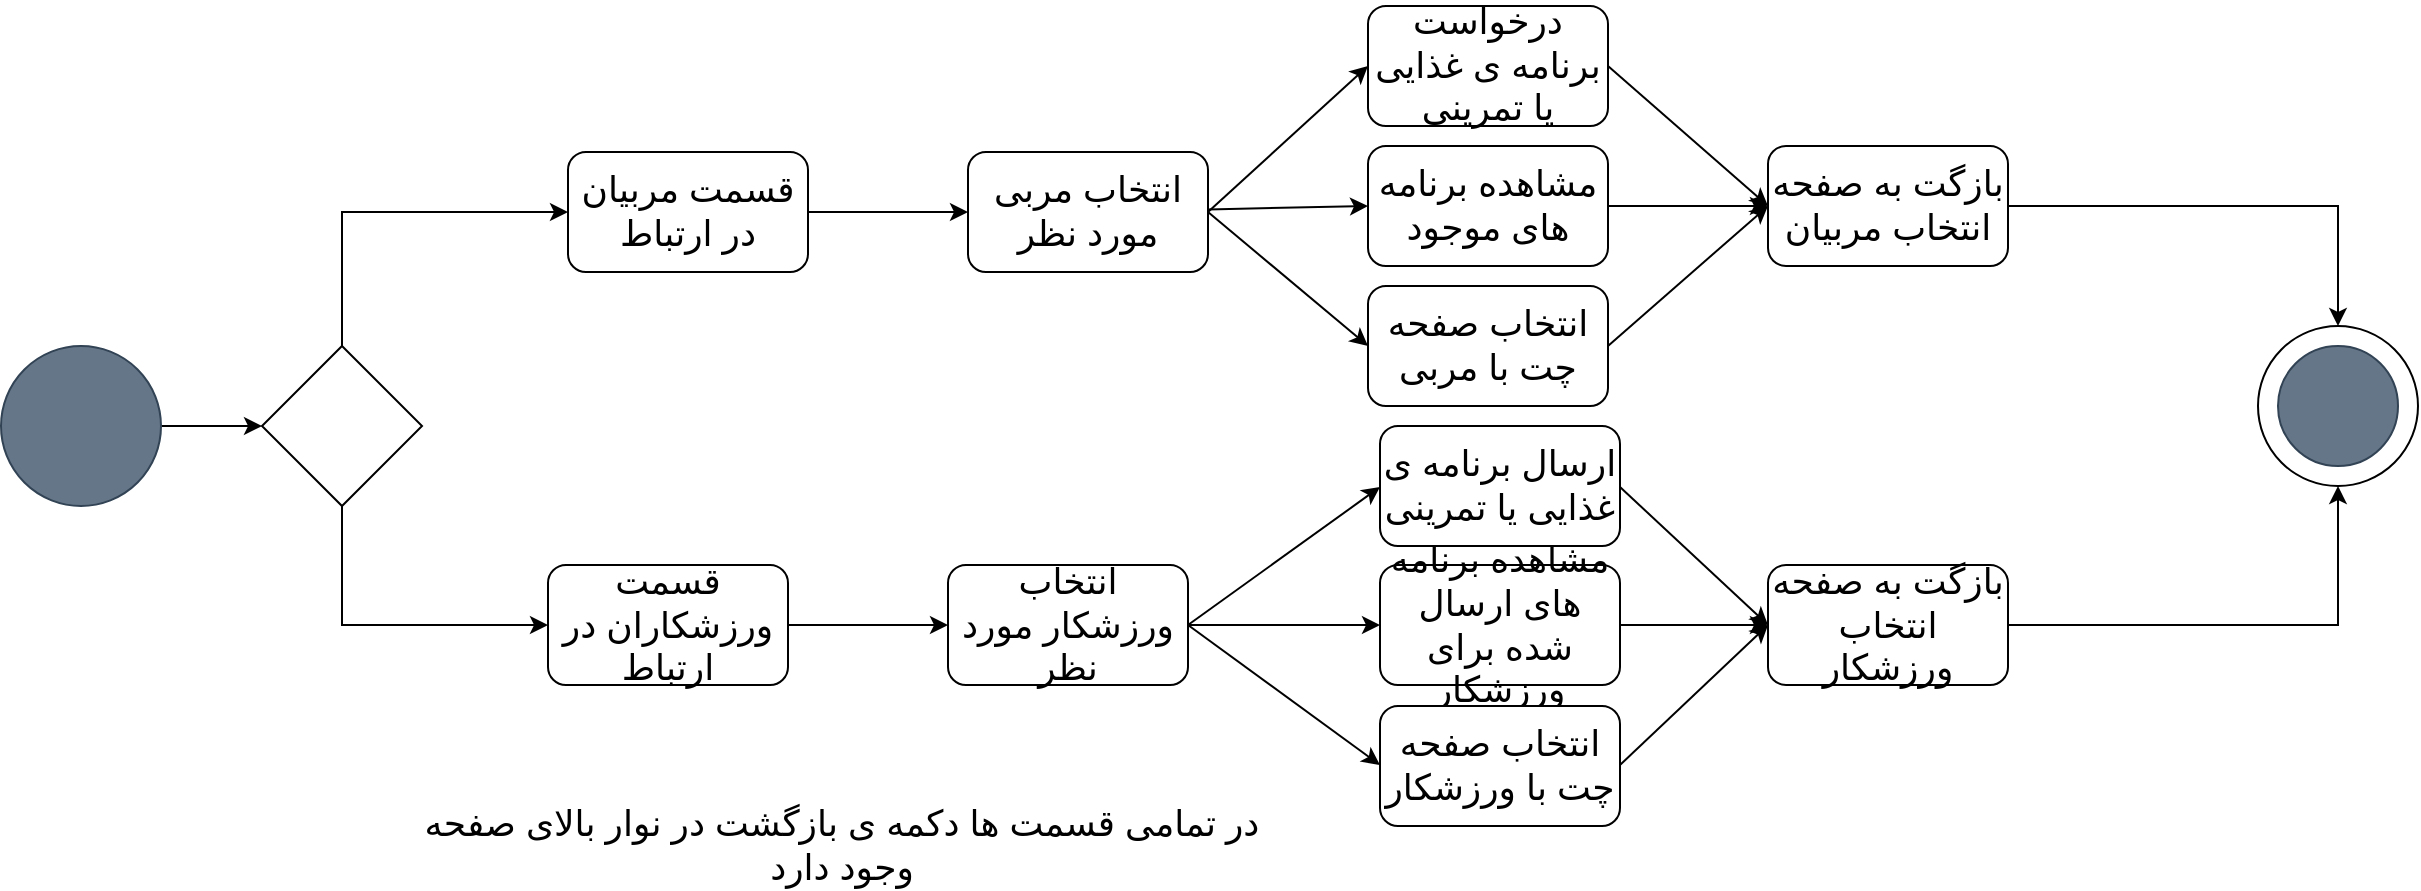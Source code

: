 <mxfile version="12.2.3" type="github" pages="1">
  <diagram id="MDsHlCeejwf5DUwr1m0u" name="Page-1">
    <mxGraphModel dx="2557" dy="-292" grid="1" gridSize="10" guides="1" tooltips="1" connect="1" arrows="1" fold="1" page="1" pageScale="1" pageWidth="850" pageHeight="1100" math="0" shadow="0">
      <root>
        <mxCell id="0"/>
        <mxCell id="1" parent="0"/>
        <mxCell id="NJT6fK0iVDnFJrr9anFl-1" value="&lt;font style=&quot;font-size: 18px&quot;&gt;قسمت مربیان در ارتباط&lt;/font&gt;" style="rounded=1;whiteSpace=wrap;html=1;" vertex="1" parent="1">
          <mxGeometry x="-295" y="1533" width="120" height="60" as="geometry"/>
        </mxCell>
        <mxCell id="NJT6fK0iVDnFJrr9anFl-2" value="&lt;font style=&quot;font-size: 18px&quot;&gt;انتخاب مربی مورد نظر&lt;/font&gt;" style="rounded=1;whiteSpace=wrap;html=1;" vertex="1" parent="1">
          <mxGeometry x="-95" y="1533" width="120" height="60" as="geometry"/>
        </mxCell>
        <mxCell id="NJT6fK0iVDnFJrr9anFl-3" value="&lt;font style=&quot;font-size: 18px&quot;&gt;درخواست برنامه ی غذایی یا تمرینی&lt;/font&gt;" style="rounded=1;whiteSpace=wrap;html=1;" vertex="1" parent="1">
          <mxGeometry x="105" y="1460" width="120" height="60" as="geometry"/>
        </mxCell>
        <mxCell id="NJT6fK0iVDnFJrr9anFl-4" value="&lt;font style=&quot;font-size: 18px&quot;&gt;مشاهده برنامه های موجود&lt;/font&gt;" style="rounded=1;whiteSpace=wrap;html=1;" vertex="1" parent="1">
          <mxGeometry x="105" y="1530" width="120" height="60" as="geometry"/>
        </mxCell>
        <mxCell id="NJT6fK0iVDnFJrr9anFl-5" value="&lt;font style=&quot;font-size: 18px&quot;&gt;انتخاب صفحه چت با مربی&lt;/font&gt;" style="rounded=1;whiteSpace=wrap;html=1;" vertex="1" parent="1">
          <mxGeometry x="105" y="1600" width="120" height="60" as="geometry"/>
        </mxCell>
        <mxCell id="NJT6fK0iVDnFJrr9anFl-6" value="" style="endArrow=classic;html=1;exitX=1;exitY=0.5;exitDx=0;exitDy=0;entryX=0;entryY=0.5;entryDx=0;entryDy=0;" edge="1" parent="1" source="NJT6fK0iVDnFJrr9anFl-2" target="NJT6fK0iVDnFJrr9anFl-3">
          <mxGeometry width="50" height="50" relative="1" as="geometry">
            <mxPoint x="45" y="1580" as="sourcePoint"/>
            <mxPoint x="95" y="1530" as="targetPoint"/>
          </mxGeometry>
        </mxCell>
        <mxCell id="NJT6fK0iVDnFJrr9anFl-7" value="" style="endArrow=classic;html=1;entryX=0;entryY=0.5;entryDx=0;entryDy=0;" edge="1" parent="1" source="NJT6fK0iVDnFJrr9anFl-2" target="NJT6fK0iVDnFJrr9anFl-4">
          <mxGeometry width="50" height="50" relative="1" as="geometry">
            <mxPoint x="25" y="1613" as="sourcePoint"/>
            <mxPoint x="95.711" y="1563" as="targetPoint"/>
          </mxGeometry>
        </mxCell>
        <mxCell id="NJT6fK0iVDnFJrr9anFl-8" value="" style="endArrow=classic;html=1;exitX=1;exitY=0.5;exitDx=0;exitDy=0;entryX=0;entryY=0.5;entryDx=0;entryDy=0;" edge="1" parent="1" source="NJT6fK0iVDnFJrr9anFl-2" target="NJT6fK0iVDnFJrr9anFl-5">
          <mxGeometry width="50" height="50" relative="1" as="geometry">
            <mxPoint x="35" y="1630" as="sourcePoint"/>
            <mxPoint x="85" y="1580" as="targetPoint"/>
          </mxGeometry>
        </mxCell>
        <mxCell id="NJT6fK0iVDnFJrr9anFl-36" style="edgeStyle=orthogonalEdgeStyle;rounded=0;orthogonalLoop=1;jettySize=auto;html=1;exitX=1;exitY=0.5;exitDx=0;exitDy=0;entryX=0.5;entryY=0;entryDx=0;entryDy=0;" edge="1" parent="1" source="NJT6fK0iVDnFJrr9anFl-9" target="NJT6fK0iVDnFJrr9anFl-34">
          <mxGeometry relative="1" as="geometry"/>
        </mxCell>
        <mxCell id="NJT6fK0iVDnFJrr9anFl-9" value="&lt;font style=&quot;font-size: 18px&quot;&gt;بازگت به صفحه انتخاب مربیان&lt;/font&gt;" style="rounded=1;whiteSpace=wrap;html=1;" vertex="1" parent="1">
          <mxGeometry x="305" y="1530" width="120" height="60" as="geometry"/>
        </mxCell>
        <mxCell id="NJT6fK0iVDnFJrr9anFl-10" value="" style="endArrow=classic;html=1;entryX=0;entryY=0.5;entryDx=0;entryDy=0;" edge="1" parent="1" target="NJT6fK0iVDnFJrr9anFl-9">
          <mxGeometry width="50" height="50" relative="1" as="geometry">
            <mxPoint x="225" y="1560" as="sourcePoint"/>
            <mxPoint x="275" y="1510" as="targetPoint"/>
          </mxGeometry>
        </mxCell>
        <mxCell id="NJT6fK0iVDnFJrr9anFl-11" value="" style="endArrow=classic;html=1;exitX=1;exitY=0.5;exitDx=0;exitDy=0;entryX=0;entryY=0.5;entryDx=0;entryDy=0;" edge="1" parent="1" source="NJT6fK0iVDnFJrr9anFl-5" target="NJT6fK0iVDnFJrr9anFl-9">
          <mxGeometry width="50" height="50" relative="1" as="geometry">
            <mxPoint x="225" y="1650" as="sourcePoint"/>
            <mxPoint x="275" y="1600" as="targetPoint"/>
          </mxGeometry>
        </mxCell>
        <mxCell id="NJT6fK0iVDnFJrr9anFl-12" value="" style="endArrow=classic;html=1;exitX=1;exitY=0.5;exitDx=0;exitDy=0;entryX=0;entryY=0.5;entryDx=0;entryDy=0;" edge="1" parent="1" source="NJT6fK0iVDnFJrr9anFl-3" target="NJT6fK0iVDnFJrr9anFl-9">
          <mxGeometry width="50" height="50" relative="1" as="geometry">
            <mxPoint x="255" y="1510" as="sourcePoint"/>
            <mxPoint x="305" y="1460" as="targetPoint"/>
          </mxGeometry>
        </mxCell>
        <mxCell id="NJT6fK0iVDnFJrr9anFl-13" value="" style="endArrow=classic;html=1;entryX=0;entryY=0.5;entryDx=0;entryDy=0;exitX=1;exitY=0.5;exitDx=0;exitDy=0;" edge="1" parent="1" source="NJT6fK0iVDnFJrr9anFl-1" target="NJT6fK0iVDnFJrr9anFl-2">
          <mxGeometry width="50" height="50" relative="1" as="geometry">
            <mxPoint x="-155" y="1580" as="sourcePoint"/>
            <mxPoint x="-125" y="1510" as="targetPoint"/>
          </mxGeometry>
        </mxCell>
        <mxCell id="NJT6fK0iVDnFJrr9anFl-14" value="&lt;font style=&quot;font-size: 18px&quot;&gt;قسمت ورزشکاران در ارتباط&lt;/font&gt;" style="rounded=1;whiteSpace=wrap;html=1;" vertex="1" parent="1">
          <mxGeometry x="-305" y="1739.5" width="120" height="60" as="geometry"/>
        </mxCell>
        <mxCell id="NJT6fK0iVDnFJrr9anFl-15" value="&lt;font style=&quot;font-size: 18px&quot;&gt;انتخاب ورزشکار مورد نظر&lt;/font&gt;" style="rounded=1;whiteSpace=wrap;html=1;" vertex="1" parent="1">
          <mxGeometry x="-105" y="1739.5" width="120" height="60" as="geometry"/>
        </mxCell>
        <mxCell id="NJT6fK0iVDnFJrr9anFl-16" value="&lt;font style=&quot;font-size: 18px&quot;&gt;ارسال برنامه ی غذایی یا تمرینی&lt;/font&gt;" style="rounded=1;whiteSpace=wrap;html=1;" vertex="1" parent="1">
          <mxGeometry x="111" y="1670" width="120" height="60" as="geometry"/>
        </mxCell>
        <mxCell id="NJT6fK0iVDnFJrr9anFl-17" value="&lt;font style=&quot;font-size: 18px&quot;&gt;مشاهده برنامه های ارسال شده برای ورزشکار&lt;/font&gt;" style="rounded=1;whiteSpace=wrap;html=1;" vertex="1" parent="1">
          <mxGeometry x="111" y="1739.5" width="120" height="60" as="geometry"/>
        </mxCell>
        <mxCell id="NJT6fK0iVDnFJrr9anFl-18" value="&lt;font style=&quot;font-size: 18px&quot;&gt;انتخاب صفحه چت با ورزشکار&lt;/font&gt;" style="rounded=1;whiteSpace=wrap;html=1;" vertex="1" parent="1">
          <mxGeometry x="111" y="1810" width="120" height="60" as="geometry"/>
        </mxCell>
        <mxCell id="NJT6fK0iVDnFJrr9anFl-19" value="" style="endArrow=classic;html=1;exitX=1;exitY=0.5;exitDx=0;exitDy=0;entryX=0;entryY=0.5;entryDx=0;entryDy=0;" edge="1" parent="1" source="NJT6fK0iVDnFJrr9anFl-15">
          <mxGeometry width="50" height="50" relative="1" as="geometry">
            <mxPoint x="45" y="1609.5" as="sourcePoint"/>
            <mxPoint x="111" y="1700.5" as="targetPoint"/>
          </mxGeometry>
        </mxCell>
        <mxCell id="NJT6fK0iVDnFJrr9anFl-20" value="" style="endArrow=classic;html=1;entryX=0;entryY=0.5;entryDx=0;entryDy=0;" edge="1" parent="1" source="NJT6fK0iVDnFJrr9anFl-15" target="NJT6fK0iVDnFJrr9anFl-17">
          <mxGeometry width="50" height="50" relative="1" as="geometry">
            <mxPoint x="25" y="1642.5" as="sourcePoint"/>
            <mxPoint x="95.711" y="1592.5" as="targetPoint"/>
          </mxGeometry>
        </mxCell>
        <mxCell id="NJT6fK0iVDnFJrr9anFl-21" value="" style="endArrow=classic;html=1;exitX=1;exitY=0.5;exitDx=0;exitDy=0;entryX=0;entryY=0.5;entryDx=0;entryDy=0;" edge="1" parent="1" source="NJT6fK0iVDnFJrr9anFl-15">
          <mxGeometry width="50" height="50" relative="1" as="geometry">
            <mxPoint x="35" y="1659.5" as="sourcePoint"/>
            <mxPoint x="111" y="1839.5" as="targetPoint"/>
          </mxGeometry>
        </mxCell>
        <mxCell id="NJT6fK0iVDnFJrr9anFl-37" style="edgeStyle=orthogonalEdgeStyle;rounded=0;orthogonalLoop=1;jettySize=auto;html=1;exitX=1;exitY=0.5;exitDx=0;exitDy=0;entryX=0.5;entryY=1;entryDx=0;entryDy=0;" edge="1" parent="1" source="NJT6fK0iVDnFJrr9anFl-22" target="NJT6fK0iVDnFJrr9anFl-34">
          <mxGeometry relative="1" as="geometry"/>
        </mxCell>
        <mxCell id="NJT6fK0iVDnFJrr9anFl-22" value="&lt;font style=&quot;font-size: 18px&quot;&gt;بازگت به صفحه انتخاب ورزشکار&lt;/font&gt;" style="rounded=1;whiteSpace=wrap;html=1;" vertex="1" parent="1">
          <mxGeometry x="305" y="1739.5" width="120" height="60" as="geometry"/>
        </mxCell>
        <mxCell id="NJT6fK0iVDnFJrr9anFl-23" value="" style="endArrow=classic;html=1;entryX=0;entryY=0.5;entryDx=0;entryDy=0;exitX=1;exitY=0.5;exitDx=0;exitDy=0;" edge="1" parent="1" source="NJT6fK0iVDnFJrr9anFl-17">
          <mxGeometry width="50" height="50" relative="1" as="geometry">
            <mxPoint x="225" y="1589.5" as="sourcePoint"/>
            <mxPoint x="305" y="1769.5" as="targetPoint"/>
          </mxGeometry>
        </mxCell>
        <mxCell id="NJT6fK0iVDnFJrr9anFl-24" value="" style="endArrow=classic;html=1;exitX=1;exitY=0.5;exitDx=0;exitDy=0;entryX=0;entryY=0.5;entryDx=0;entryDy=0;" edge="1" parent="1">
          <mxGeometry width="50" height="50" relative="1" as="geometry">
            <mxPoint x="231" y="1839.5" as="sourcePoint"/>
            <mxPoint x="305" y="1769.5" as="targetPoint"/>
          </mxGeometry>
        </mxCell>
        <mxCell id="NJT6fK0iVDnFJrr9anFl-25" value="" style="endArrow=classic;html=1;exitX=1;exitY=0.5;exitDx=0;exitDy=0;entryX=0;entryY=0.5;entryDx=0;entryDy=0;" edge="1" parent="1">
          <mxGeometry width="50" height="50" relative="1" as="geometry">
            <mxPoint x="231" y="1700.5" as="sourcePoint"/>
            <mxPoint x="305" y="1769.5" as="targetPoint"/>
          </mxGeometry>
        </mxCell>
        <mxCell id="NJT6fK0iVDnFJrr9anFl-26" value="" style="endArrow=classic;html=1;entryX=0;entryY=0.5;entryDx=0;entryDy=0;exitX=1;exitY=0.5;exitDx=0;exitDy=0;" edge="1" parent="1" source="NJT6fK0iVDnFJrr9anFl-14" target="NJT6fK0iVDnFJrr9anFl-15">
          <mxGeometry width="50" height="50" relative="1" as="geometry">
            <mxPoint x="-155" y="1609.5" as="sourcePoint"/>
            <mxPoint x="-125" y="1539.5" as="targetPoint"/>
          </mxGeometry>
        </mxCell>
        <mxCell id="NJT6fK0iVDnFJrr9anFl-27" value="&lt;font style=&quot;font-size: 18px&quot;&gt;در تمامی قسمت ها دکمه ی بازگشت در نوار بالای صفحه وجود دارد&lt;/font&gt;" style="text;html=1;strokeColor=none;fillColor=none;align=center;verticalAlign=middle;whiteSpace=wrap;rounded=0;" vertex="1" parent="1">
          <mxGeometry x="-378" y="1870" width="440" height="20" as="geometry"/>
        </mxCell>
        <mxCell id="NJT6fK0iVDnFJrr9anFl-29" style="edgeStyle=orthogonalEdgeStyle;rounded=0;orthogonalLoop=1;jettySize=auto;html=1;exitX=0.5;exitY=0;exitDx=0;exitDy=0;entryX=0;entryY=0.5;entryDx=0;entryDy=0;" edge="1" parent="1" source="NJT6fK0iVDnFJrr9anFl-28" target="NJT6fK0iVDnFJrr9anFl-1">
          <mxGeometry relative="1" as="geometry"/>
        </mxCell>
        <mxCell id="NJT6fK0iVDnFJrr9anFl-30" style="edgeStyle=orthogonalEdgeStyle;rounded=0;orthogonalLoop=1;jettySize=auto;html=1;exitX=0.5;exitY=1;exitDx=0;exitDy=0;entryX=0;entryY=0.5;entryDx=0;entryDy=0;" edge="1" parent="1" source="NJT6fK0iVDnFJrr9anFl-28" target="NJT6fK0iVDnFJrr9anFl-14">
          <mxGeometry relative="1" as="geometry"/>
        </mxCell>
        <mxCell id="NJT6fK0iVDnFJrr9anFl-28" value="" style="rhombus;whiteSpace=wrap;html=1;" vertex="1" parent="1">
          <mxGeometry x="-448" y="1630" width="80" height="80" as="geometry"/>
        </mxCell>
        <mxCell id="NJT6fK0iVDnFJrr9anFl-33" value="" style="edgeStyle=orthogonalEdgeStyle;rounded=0;orthogonalLoop=1;jettySize=auto;html=1;entryX=0;entryY=0.5;entryDx=0;entryDy=0;" edge="1" parent="1" source="NJT6fK0iVDnFJrr9anFl-31" target="NJT6fK0iVDnFJrr9anFl-28">
          <mxGeometry relative="1" as="geometry">
            <mxPoint x="-498" y="1690" as="targetPoint"/>
          </mxGeometry>
        </mxCell>
        <mxCell id="NJT6fK0iVDnFJrr9anFl-31" value="" style="ellipse;whiteSpace=wrap;html=1;aspect=fixed;fillColor=#647687;strokeColor=#314354;fontColor=#ffffff;" vertex="1" parent="1">
          <mxGeometry x="-578.5" y="1630" width="80" height="80" as="geometry"/>
        </mxCell>
        <mxCell id="NJT6fK0iVDnFJrr9anFl-34" value="" style="ellipse;whiteSpace=wrap;html=1;aspect=fixed;" vertex="1" parent="1">
          <mxGeometry x="550" y="1620" width="80" height="80" as="geometry"/>
        </mxCell>
        <mxCell id="NJT6fK0iVDnFJrr9anFl-35" value="" style="ellipse;whiteSpace=wrap;html=1;aspect=fixed;fillColor=#647687;strokeColor=#314354;fontColor=#ffffff;" vertex="1" parent="1">
          <mxGeometry x="560" y="1630" width="60" height="60" as="geometry"/>
        </mxCell>
      </root>
    </mxGraphModel>
  </diagram>
</mxfile>
